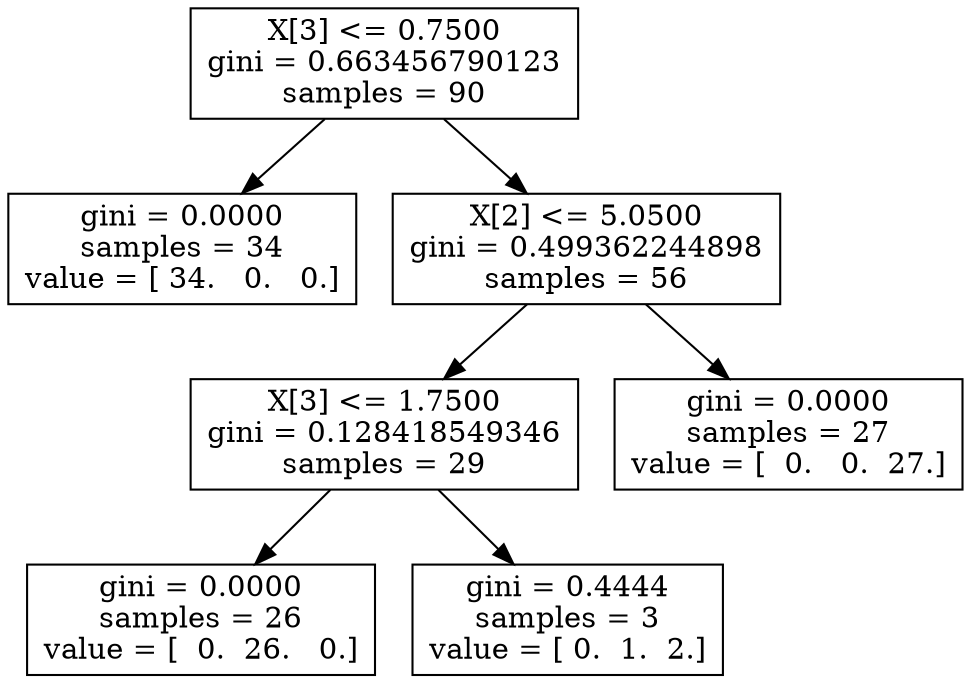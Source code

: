 digraph Tree {
0 [label="X[3] <= 0.7500\ngini = 0.663456790123\nsamples = 90", shape="box"] ;
1 [label="gini = 0.0000\nsamples = 34\nvalue = [ 34.   0.   0.]", shape="box"] ;
0 -> 1 ;
2 [label="X[2] <= 5.0500\ngini = 0.499362244898\nsamples = 56", shape="box"] ;
0 -> 2 ;
3 [label="X[3] <= 1.7500\ngini = 0.128418549346\nsamples = 29", shape="box"] ;
2 -> 3 ;
4 [label="gini = 0.0000\nsamples = 26\nvalue = [  0.  26.   0.]", shape="box"] ;
3 -> 4 ;
5 [label="gini = 0.4444\nsamples = 3\nvalue = [ 0.  1.  2.]", shape="box"] ;
3 -> 5 ;
6 [label="gini = 0.0000\nsamples = 27\nvalue = [  0.   0.  27.]", shape="box"] ;
2 -> 6 ;
}